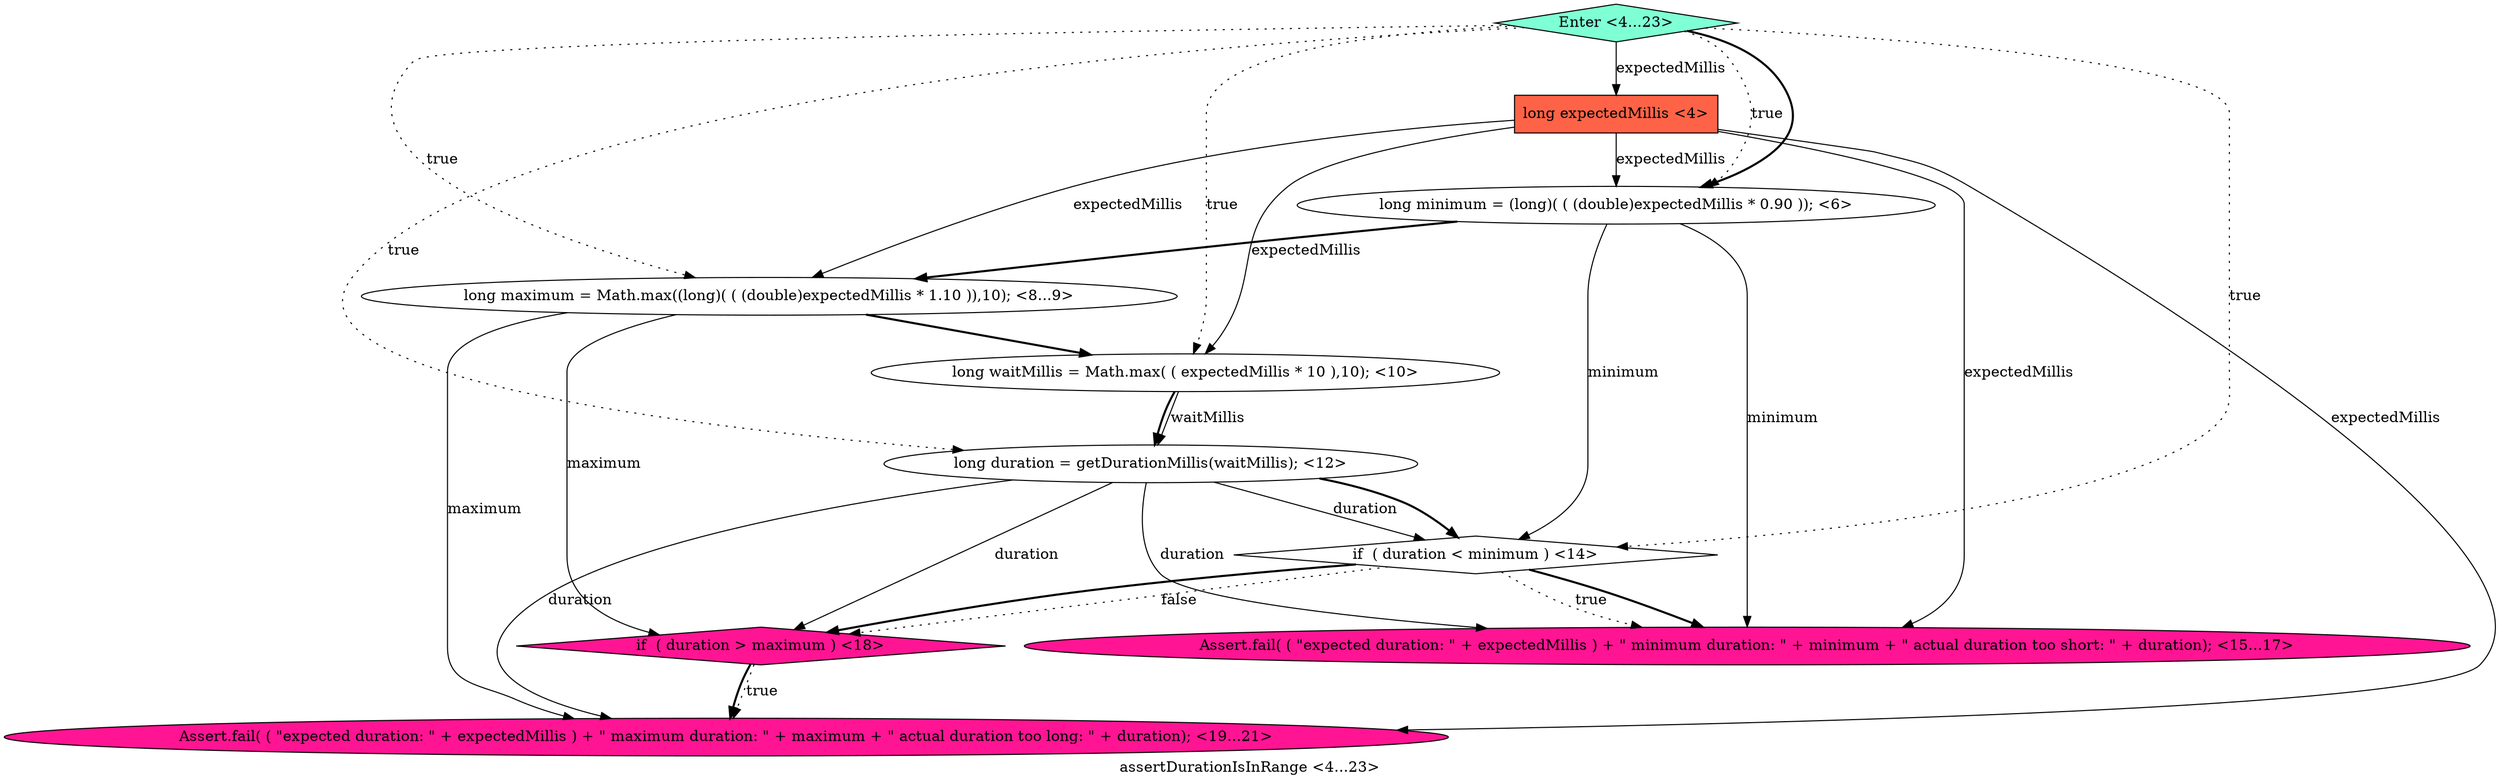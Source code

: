 digraph PDG {
label = "assertDurationIsInRange <4...23>";
0.1 [style = filled, label = "long minimum = (long)( ( (double)expectedMillis * 0.90 )); <6>", fillcolor = white, shape = ellipse];
0.2 [style = filled, label = "long maximum = Math.max((long)( ( (double)expectedMillis * 1.10 )),10); <8...9>", fillcolor = white, shape = ellipse];
0.5 [style = filled, label = "if  ( duration < minimum ) <14>", fillcolor = white, shape = diamond];
0.0 [style = filled, label = "long expectedMillis <4>", fillcolor = tomato, shape = box];
0.3 [style = filled, label = "long waitMillis = Math.max( ( expectedMillis * 10 ),10); <10>", fillcolor = white, shape = ellipse];
0.4 [style = filled, label = "long duration = getDurationMillis(waitMillis); <12>", fillcolor = white, shape = ellipse];
0.6 [style = filled, label = "Assert.fail( ( \"expected duration: \" + expectedMillis ) + \" minimum duration: \" + minimum + \" actual duration too short: \" + duration); <15...17>", fillcolor = deeppink, shape = ellipse];
0.7 [style = filled, label = "if  ( duration > maximum ) <18>", fillcolor = deeppink, shape = diamond];
0.8 [style = filled, label = "Assert.fail( ( \"expected duration: \" + expectedMillis ) + \" maximum duration: \" + maximum + \" actual duration too long: \" + duration); <19...21>", fillcolor = deeppink, shape = ellipse];
0.9 [style = filled, label = "Enter <4...23>", fillcolor = aquamarine, shape = diamond];
0.0 -> 0.1 [style = solid, label="expectedMillis"];
0.0 -> 0.2 [style = solid, label="expectedMillis"];
0.0 -> 0.3 [style = solid, label="expectedMillis"];
0.0 -> 0.6 [style = solid, label="expectedMillis"];
0.0 -> 0.8 [style = solid, label="expectedMillis"];
0.1 -> 0.2 [style = bold, label=""];
0.1 -> 0.5 [style = solid, label="minimum"];
0.1 -> 0.6 [style = solid, label="minimum"];
0.2 -> 0.3 [style = bold, label=""];
0.2 -> 0.7 [style = solid, label="maximum"];
0.2 -> 0.8 [style = solid, label="maximum"];
0.3 -> 0.4 [style = solid, label="waitMillis"];
0.3 -> 0.4 [style = bold, label=""];
0.4 -> 0.5 [style = solid, label="duration"];
0.4 -> 0.5 [style = bold, label=""];
0.4 -> 0.6 [style = solid, label="duration"];
0.4 -> 0.7 [style = solid, label="duration"];
0.4 -> 0.8 [style = solid, label="duration"];
0.5 -> 0.6 [style = dotted, label="true"];
0.5 -> 0.6 [style = bold, label=""];
0.5 -> 0.7 [style = dotted, label="false"];
0.5 -> 0.7 [style = bold, label=""];
0.7 -> 0.8 [style = dotted, label="true"];
0.7 -> 0.8 [style = bold, label=""];
0.9 -> 0.0 [style = solid, label="expectedMillis"];
0.9 -> 0.1 [style = dotted, label="true"];
0.9 -> 0.1 [style = bold, label=""];
0.9 -> 0.2 [style = dotted, label="true"];
0.9 -> 0.3 [style = dotted, label="true"];
0.9 -> 0.4 [style = dotted, label="true"];
0.9 -> 0.5 [style = dotted, label="true"];
}
